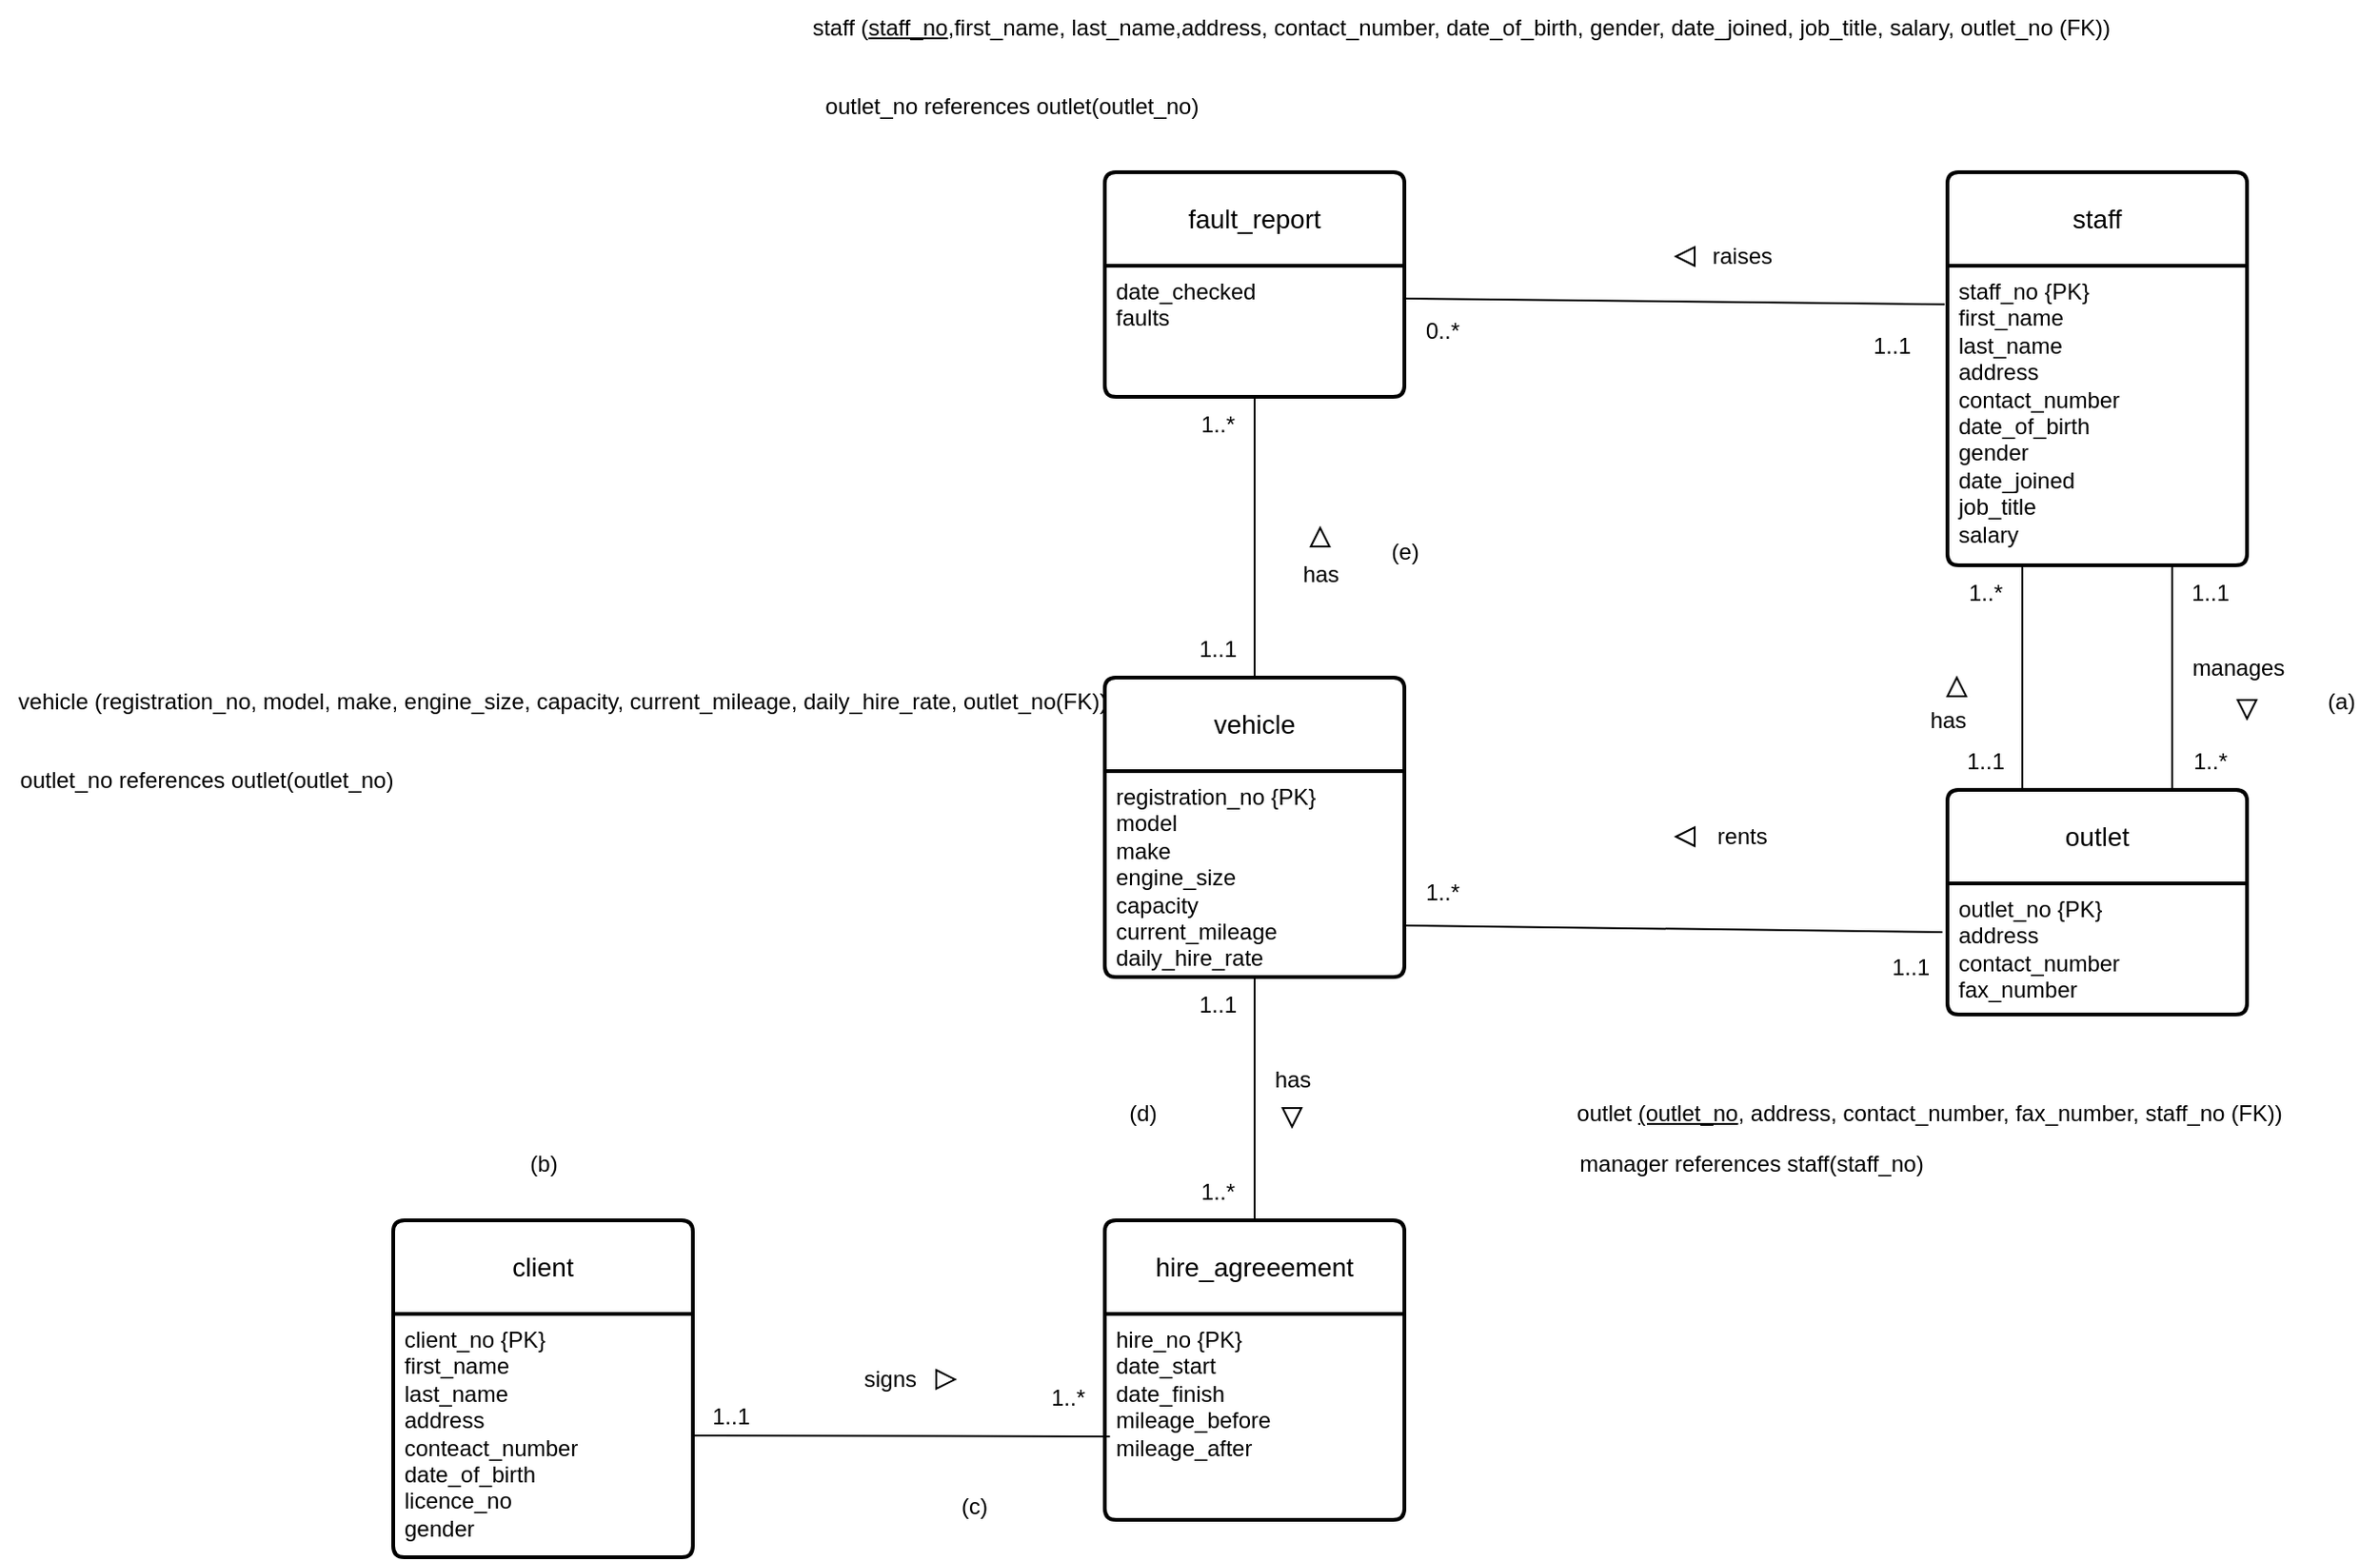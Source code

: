 <mxfile version="27.0.6">
  <diagram name="Page-1" id="iTH3-aclorHqS6xaNzX9">
    <mxGraphModel dx="2088" dy="664" grid="1" gridSize="10" guides="1" tooltips="1" connect="1" arrows="1" fold="1" page="1" pageScale="1" pageWidth="850" pageHeight="1100" math="0" shadow="0">
      <root>
        <mxCell id="0" />
        <mxCell id="1" parent="0" />
        <mxCell id="z2fp6Gsrct1kZspJMTov-1" value="fault_report" style="swimlane;childLayout=stackLayout;horizontal=1;startSize=50;horizontalStack=0;rounded=1;fontSize=14;fontStyle=0;strokeWidth=2;resizeParent=0;resizeLast=1;shadow=0;dashed=0;align=center;arcSize=4;whiteSpace=wrap;html=1;" vertex="1" parent="1">
          <mxGeometry x="110" y="110" width="160" height="120" as="geometry" />
        </mxCell>
        <mxCell id="z2fp6Gsrct1kZspJMTov-2" value="date_checked&lt;div&gt;faults&lt;/div&gt;" style="align=left;strokeColor=none;fillColor=none;spacingLeft=4;spacingRight=4;fontSize=12;verticalAlign=top;resizable=0;rotatable=0;part=1;html=1;whiteSpace=wrap;" vertex="1" parent="z2fp6Gsrct1kZspJMTov-1">
          <mxGeometry y="50" width="160" height="70" as="geometry" />
        </mxCell>
        <mxCell id="z2fp6Gsrct1kZspJMTov-3" value="staff" style="swimlane;childLayout=stackLayout;horizontal=1;startSize=50;horizontalStack=0;rounded=1;fontSize=14;fontStyle=0;strokeWidth=2;resizeParent=0;resizeLast=1;shadow=0;dashed=0;align=center;arcSize=4;whiteSpace=wrap;html=1;" vertex="1" parent="1">
          <mxGeometry x="560" y="110" width="160" height="210" as="geometry" />
        </mxCell>
        <mxCell id="z2fp6Gsrct1kZspJMTov-4" value="staff_no {PK}&lt;div&gt;first_name&lt;/div&gt;&lt;div&gt;last_name&lt;/div&gt;&lt;div&gt;address&lt;/div&gt;&lt;div&gt;contact_number&lt;/div&gt;&lt;div&gt;date_of_birth&lt;/div&gt;&lt;div&gt;gender&lt;/div&gt;&lt;div&gt;date_joined&lt;/div&gt;&lt;div&gt;job_title&lt;/div&gt;&lt;div&gt;salary&lt;/div&gt;" style="align=left;strokeColor=none;fillColor=none;spacingLeft=4;spacingRight=4;fontSize=12;verticalAlign=top;resizable=0;rotatable=0;part=1;html=1;whiteSpace=wrap;" vertex="1" parent="z2fp6Gsrct1kZspJMTov-3">
          <mxGeometry y="50" width="160" height="160" as="geometry" />
        </mxCell>
        <mxCell id="z2fp6Gsrct1kZspJMTov-5" value="vehicle" style="swimlane;childLayout=stackLayout;horizontal=1;startSize=50;horizontalStack=0;rounded=1;fontSize=14;fontStyle=0;strokeWidth=2;resizeParent=0;resizeLast=1;shadow=0;dashed=0;align=center;arcSize=4;whiteSpace=wrap;html=1;" vertex="1" parent="1">
          <mxGeometry x="110" y="380" width="160" height="160" as="geometry" />
        </mxCell>
        <mxCell id="z2fp6Gsrct1kZspJMTov-6" value="registration_no {PK}&lt;div&gt;model&lt;/div&gt;&lt;div&gt;make&lt;/div&gt;&lt;div&gt;engine_size&lt;/div&gt;&lt;div&gt;capacity&lt;/div&gt;&lt;div&gt;current_mileage&lt;/div&gt;&lt;div&gt;daily_hire_rate&lt;/div&gt;" style="align=left;strokeColor=none;fillColor=none;spacingLeft=4;spacingRight=4;fontSize=12;verticalAlign=top;resizable=0;rotatable=0;part=1;html=1;whiteSpace=wrap;" vertex="1" parent="z2fp6Gsrct1kZspJMTov-5">
          <mxGeometry y="50" width="160" height="110" as="geometry" />
        </mxCell>
        <mxCell id="z2fp6Gsrct1kZspJMTov-20" style="edgeStyle=none;rounded=0;orthogonalLoop=1;jettySize=auto;html=1;exitX=0.75;exitY=0;exitDx=0;exitDy=0;entryX=0.75;entryY=1;entryDx=0;entryDy=0;endArrow=none;startFill=0;" edge="1" parent="1" source="z2fp6Gsrct1kZspJMTov-7" target="z2fp6Gsrct1kZspJMTov-4">
          <mxGeometry relative="1" as="geometry" />
        </mxCell>
        <mxCell id="z2fp6Gsrct1kZspJMTov-7" value="outlet" style="swimlane;childLayout=stackLayout;horizontal=1;startSize=50;horizontalStack=0;rounded=1;fontSize=14;fontStyle=0;strokeWidth=2;resizeParent=0;resizeLast=1;shadow=0;dashed=0;align=center;arcSize=4;whiteSpace=wrap;html=1;" vertex="1" parent="1">
          <mxGeometry x="560" y="440" width="160" height="120" as="geometry" />
        </mxCell>
        <mxCell id="z2fp6Gsrct1kZspJMTov-8" value="outlet_no {PK}&lt;div&gt;address&lt;/div&gt;&lt;div&gt;contact_number&lt;/div&gt;&lt;div&gt;fax_number&lt;/div&gt;" style="align=left;strokeColor=none;fillColor=none;spacingLeft=4;spacingRight=4;fontSize=12;verticalAlign=top;resizable=0;rotatable=0;part=1;html=1;whiteSpace=wrap;" vertex="1" parent="z2fp6Gsrct1kZspJMTov-7">
          <mxGeometry y="50" width="160" height="70" as="geometry" />
        </mxCell>
        <mxCell id="z2fp6Gsrct1kZspJMTov-9" value="hire_agreeement" style="swimlane;childLayout=stackLayout;horizontal=1;startSize=50;horizontalStack=0;rounded=1;fontSize=14;fontStyle=0;strokeWidth=2;resizeParent=0;resizeLast=1;shadow=0;dashed=0;align=center;arcSize=4;whiteSpace=wrap;html=1;" vertex="1" parent="1">
          <mxGeometry x="110" y="670" width="160" height="160" as="geometry" />
        </mxCell>
        <mxCell id="z2fp6Gsrct1kZspJMTov-10" value="hire_no {PK}&lt;div&gt;date_start&lt;/div&gt;&lt;div&gt;date_finish&lt;/div&gt;&lt;div&gt;mileage_before&lt;/div&gt;&lt;div&gt;mileage_after&lt;/div&gt;&lt;div&gt;&lt;br&gt;&lt;/div&gt;" style="align=left;strokeColor=none;fillColor=none;spacingLeft=4;spacingRight=4;fontSize=12;verticalAlign=top;resizable=0;rotatable=0;part=1;html=1;whiteSpace=wrap;" vertex="1" parent="z2fp6Gsrct1kZspJMTov-9">
          <mxGeometry y="50" width="160" height="110" as="geometry" />
        </mxCell>
        <mxCell id="z2fp6Gsrct1kZspJMTov-11" value="client" style="swimlane;childLayout=stackLayout;horizontal=1;startSize=50;horizontalStack=0;rounded=1;fontSize=14;fontStyle=0;strokeWidth=2;resizeParent=0;resizeLast=1;shadow=0;dashed=0;align=center;arcSize=4;whiteSpace=wrap;html=1;" vertex="1" parent="1">
          <mxGeometry x="-270" y="670" width="160" height="180" as="geometry" />
        </mxCell>
        <mxCell id="z2fp6Gsrct1kZspJMTov-12" value="&lt;div&gt;client_no {PK}&lt;/div&gt;&lt;div&gt;first_name&lt;/div&gt;&lt;div&gt;last_name&lt;/div&gt;&lt;div&gt;address&lt;/div&gt;&lt;div&gt;conteact_number&lt;/div&gt;&lt;div&gt;date_of_birth&lt;/div&gt;&lt;div&gt;licence_no&lt;/div&gt;&lt;div&gt;gender&lt;/div&gt;" style="align=left;strokeColor=none;fillColor=none;spacingLeft=4;spacingRight=4;fontSize=12;verticalAlign=top;resizable=0;rotatable=0;part=1;html=1;whiteSpace=wrap;" vertex="1" parent="z2fp6Gsrct1kZspJMTov-11">
          <mxGeometry y="50" width="160" height="130" as="geometry" />
        </mxCell>
        <mxCell id="z2fp6Gsrct1kZspJMTov-15" style="rounded=0;orthogonalLoop=1;jettySize=auto;html=1;exitX=0.5;exitY=1;exitDx=0;exitDy=0;entryX=0.5;entryY=0;entryDx=0;entryDy=0;endArrow=none;startFill=0;" edge="1" parent="1" source="z2fp6Gsrct1kZspJMTov-2" target="z2fp6Gsrct1kZspJMTov-5">
          <mxGeometry relative="1" as="geometry" />
        </mxCell>
        <mxCell id="z2fp6Gsrct1kZspJMTov-16" style="edgeStyle=none;rounded=0;orthogonalLoop=1;jettySize=auto;html=1;exitX=0.5;exitY=1;exitDx=0;exitDy=0;entryX=0.5;entryY=0;entryDx=0;entryDy=0;endArrow=none;startFill=0;" edge="1" parent="1" source="z2fp6Gsrct1kZspJMTov-6" target="z2fp6Gsrct1kZspJMTov-9">
          <mxGeometry relative="1" as="geometry" />
        </mxCell>
        <mxCell id="z2fp6Gsrct1kZspJMTov-17" style="edgeStyle=none;rounded=0;orthogonalLoop=1;jettySize=auto;html=1;exitX=1;exitY=0.5;exitDx=0;exitDy=0;entryX=0.017;entryY=0.595;entryDx=0;entryDy=0;entryPerimeter=0;endArrow=none;startFill=0;" edge="1" parent="1" source="z2fp6Gsrct1kZspJMTov-12" target="z2fp6Gsrct1kZspJMTov-10">
          <mxGeometry relative="1" as="geometry" />
        </mxCell>
        <mxCell id="z2fp6Gsrct1kZspJMTov-18" style="edgeStyle=none;rounded=0;orthogonalLoop=1;jettySize=auto;html=1;exitX=1;exitY=0.75;exitDx=0;exitDy=0;entryX=-0.017;entryY=0.371;entryDx=0;entryDy=0;entryPerimeter=0;endArrow=none;startFill=0;" edge="1" parent="1" source="z2fp6Gsrct1kZspJMTov-6" target="z2fp6Gsrct1kZspJMTov-8">
          <mxGeometry relative="1" as="geometry" />
        </mxCell>
        <mxCell id="z2fp6Gsrct1kZspJMTov-19" style="edgeStyle=none;rounded=0;orthogonalLoop=1;jettySize=auto;html=1;exitX=0.25;exitY=1;exitDx=0;exitDy=0;entryX=0.25;entryY=0;entryDx=0;entryDy=0;endArrow=none;startFill=0;" edge="1" parent="1" source="z2fp6Gsrct1kZspJMTov-4" target="z2fp6Gsrct1kZspJMTov-7">
          <mxGeometry relative="1" as="geometry" />
        </mxCell>
        <mxCell id="z2fp6Gsrct1kZspJMTov-21" style="edgeStyle=none;rounded=0;orthogonalLoop=1;jettySize=auto;html=1;exitX=1;exitY=0.25;exitDx=0;exitDy=0;entryX=-0.009;entryY=0.129;entryDx=0;entryDy=0;entryPerimeter=0;endArrow=none;startFill=0;" edge="1" parent="1" source="z2fp6Gsrct1kZspJMTov-2" target="z2fp6Gsrct1kZspJMTov-4">
          <mxGeometry relative="1" as="geometry" />
        </mxCell>
        <mxCell id="z2fp6Gsrct1kZspJMTov-22" value="" style="triangle;whiteSpace=wrap;html=1;fillColor=light-dark(#FFFFFF,#FFFFFF);rotation=-180;" vertex="1" parent="1">
          <mxGeometry x="415" y="150" width="10" height="10" as="geometry" />
        </mxCell>
        <mxCell id="z2fp6Gsrct1kZspJMTov-23" value="" style="triangle;whiteSpace=wrap;html=1;fillColor=light-dark(#FFFFFF,#FFFFFF);rotation=-90;" vertex="1" parent="1">
          <mxGeometry x="220" y="300" width="10" height="10" as="geometry" />
        </mxCell>
        <mxCell id="z2fp6Gsrct1kZspJMTov-24" value="" style="triangle;whiteSpace=wrap;html=1;fillColor=light-dark(#FFFFFF,#FFFFFF);rotation=-90;" vertex="1" parent="1">
          <mxGeometry x="560" y="380" width="10" height="10" as="geometry" />
        </mxCell>
        <mxCell id="z2fp6Gsrct1kZspJMTov-25" value="" style="triangle;whiteSpace=wrap;html=1;fillColor=light-dark(#FFFFFF,#FFFFFF);rotation=90;" vertex="1" parent="1">
          <mxGeometry x="715" y="392" width="10" height="10" as="geometry" />
        </mxCell>
        <mxCell id="z2fp6Gsrct1kZspJMTov-26" value="" style="triangle;whiteSpace=wrap;html=1;fillColor=light-dark(#FFFFFF,#FFFFFF);rotation=-180;" vertex="1" parent="1">
          <mxGeometry x="415" y="460" width="10" height="10" as="geometry" />
        </mxCell>
        <mxCell id="z2fp6Gsrct1kZspJMTov-27" value="" style="triangle;whiteSpace=wrap;html=1;fillColor=light-dark(#FFFFFF,#FFFFFF);rotation=90;" vertex="1" parent="1">
          <mxGeometry x="205" y="610" width="10" height="10" as="geometry" />
        </mxCell>
        <mxCell id="z2fp6Gsrct1kZspJMTov-28" value="" style="triangle;whiteSpace=wrap;html=1;fillColor=light-dark(#FFFFFF,#FFFFFF);rotation=0;" vertex="1" parent="1">
          <mxGeometry x="20" y="750" width="10" height="10" as="geometry" />
        </mxCell>
        <mxCell id="z2fp6Gsrct1kZspJMTov-29" value="raises" style="text;html=1;align=center;verticalAlign=middle;resizable=0;points=[];autosize=1;strokeColor=none;fillColor=none;" vertex="1" parent="1">
          <mxGeometry x="420" y="140" width="60" height="30" as="geometry" />
        </mxCell>
        <mxCell id="z2fp6Gsrct1kZspJMTov-30" value="has" style="text;html=1;align=center;verticalAlign=middle;resizable=0;points=[];autosize=1;strokeColor=none;fillColor=none;" vertex="1" parent="1">
          <mxGeometry x="205" y="310" width="40" height="30" as="geometry" />
        </mxCell>
        <mxCell id="z2fp6Gsrct1kZspJMTov-31" value="has" style="text;html=1;align=center;verticalAlign=middle;resizable=0;points=[];autosize=1;strokeColor=none;fillColor=none;" vertex="1" parent="1">
          <mxGeometry x="540" y="388" width="40" height="30" as="geometry" />
        </mxCell>
        <mxCell id="z2fp6Gsrct1kZspJMTov-32" value="manages" style="text;html=1;align=center;verticalAlign=middle;resizable=0;points=[];autosize=1;strokeColor=none;fillColor=none;" vertex="1" parent="1">
          <mxGeometry x="680" y="360" width="70" height="30" as="geometry" />
        </mxCell>
        <mxCell id="z2fp6Gsrct1kZspJMTov-33" value="rents" style="text;html=1;align=center;verticalAlign=middle;resizable=0;points=[];autosize=1;strokeColor=none;fillColor=none;" vertex="1" parent="1">
          <mxGeometry x="425" y="450" width="50" height="30" as="geometry" />
        </mxCell>
        <mxCell id="z2fp6Gsrct1kZspJMTov-34" value="has" style="text;html=1;align=center;verticalAlign=middle;resizable=0;points=[];autosize=1;strokeColor=none;fillColor=none;" vertex="1" parent="1">
          <mxGeometry x="190" y="580" width="40" height="30" as="geometry" />
        </mxCell>
        <mxCell id="z2fp6Gsrct1kZspJMTov-35" value="signs" style="text;html=1;align=center;verticalAlign=middle;resizable=0;points=[];autosize=1;strokeColor=none;fillColor=none;" vertex="1" parent="1">
          <mxGeometry x="-30" y="740" width="50" height="30" as="geometry" />
        </mxCell>
        <mxCell id="z2fp6Gsrct1kZspJMTov-36" value="(b)" style="text;html=1;align=center;verticalAlign=middle;resizable=0;points=[];autosize=1;strokeColor=none;fillColor=none;" vertex="1" parent="1">
          <mxGeometry x="-210" y="625" width="40" height="30" as="geometry" />
        </mxCell>
        <mxCell id="z2fp6Gsrct1kZspJMTov-38" value="(c)" style="text;html=1;align=center;verticalAlign=middle;resizable=0;points=[];autosize=1;strokeColor=none;fillColor=none;" vertex="1" parent="1">
          <mxGeometry x="20" y="808" width="40" height="30" as="geometry" />
        </mxCell>
        <mxCell id="z2fp6Gsrct1kZspJMTov-39" value="(d)" style="text;html=1;align=center;verticalAlign=middle;resizable=0;points=[];autosize=1;strokeColor=none;fillColor=none;" vertex="1" parent="1">
          <mxGeometry x="110" y="598" width="40" height="30" as="geometry" />
        </mxCell>
        <mxCell id="z2fp6Gsrct1kZspJMTov-40" value="(e)" style="text;html=1;align=center;verticalAlign=middle;resizable=0;points=[];autosize=1;strokeColor=none;fillColor=none;" vertex="1" parent="1">
          <mxGeometry x="250" y="298" width="40" height="30" as="geometry" />
        </mxCell>
        <mxCell id="z2fp6Gsrct1kZspJMTov-41" value="(a)" style="text;html=1;align=center;verticalAlign=middle;resizable=0;points=[];autosize=1;strokeColor=none;fillColor=none;" vertex="1" parent="1">
          <mxGeometry x="750" y="378" width="40" height="30" as="geometry" />
        </mxCell>
        <mxCell id="z2fp6Gsrct1kZspJMTov-42" value="1..1" style="text;html=1;align=center;verticalAlign=middle;resizable=0;points=[];autosize=1;strokeColor=none;fillColor=none;" vertex="1" parent="1">
          <mxGeometry x="510" y="188" width="40" height="30" as="geometry" />
        </mxCell>
        <mxCell id="z2fp6Gsrct1kZspJMTov-43" value="1..1" style="text;html=1;align=center;verticalAlign=middle;resizable=0;points=[];autosize=1;strokeColor=none;fillColor=none;" vertex="1" parent="1">
          <mxGeometry x="560" y="410" width="40" height="30" as="geometry" />
        </mxCell>
        <mxCell id="z2fp6Gsrct1kZspJMTov-44" value="1..1" style="text;html=1;align=center;verticalAlign=middle;resizable=0;points=[];autosize=1;strokeColor=none;fillColor=none;" vertex="1" parent="1">
          <mxGeometry x="680" y="320" width="40" height="30" as="geometry" />
        </mxCell>
        <mxCell id="z2fp6Gsrct1kZspJMTov-45" value="1..1" style="text;html=1;align=center;verticalAlign=middle;resizable=0;points=[];autosize=1;strokeColor=none;fillColor=none;" vertex="1" parent="1">
          <mxGeometry x="150" y="350" width="40" height="30" as="geometry" />
        </mxCell>
        <mxCell id="z2fp6Gsrct1kZspJMTov-46" value="1..1" style="text;html=1;align=center;verticalAlign=middle;resizable=0;points=[];autosize=1;strokeColor=none;fillColor=none;" vertex="1" parent="1">
          <mxGeometry x="150" y="540" width="40" height="30" as="geometry" />
        </mxCell>
        <mxCell id="z2fp6Gsrct1kZspJMTov-47" value="1..1" style="text;html=1;align=center;verticalAlign=middle;resizable=0;points=[];autosize=1;strokeColor=none;fillColor=none;" vertex="1" parent="1">
          <mxGeometry x="-110" y="760" width="40" height="30" as="geometry" />
        </mxCell>
        <mxCell id="z2fp6Gsrct1kZspJMTov-48" value="1..1" style="text;html=1;align=center;verticalAlign=middle;resizable=0;points=[];autosize=1;strokeColor=none;fillColor=none;" vertex="1" parent="1">
          <mxGeometry x="520" y="520" width="40" height="30" as="geometry" />
        </mxCell>
        <mxCell id="z2fp6Gsrct1kZspJMTov-49" value="1..*" style="text;html=1;align=center;verticalAlign=middle;resizable=0;points=[];autosize=1;strokeColor=none;fillColor=none;" vertex="1" parent="1">
          <mxGeometry x="70" y="750" width="40" height="30" as="geometry" />
        </mxCell>
        <mxCell id="z2fp6Gsrct1kZspJMTov-50" value="1..*" style="text;html=1;align=center;verticalAlign=middle;resizable=0;points=[];autosize=1;strokeColor=none;fillColor=none;" vertex="1" parent="1">
          <mxGeometry x="150" y="640" width="40" height="30" as="geometry" />
        </mxCell>
        <mxCell id="z2fp6Gsrct1kZspJMTov-51" value="1..*" style="text;html=1;align=center;verticalAlign=middle;resizable=0;points=[];autosize=1;strokeColor=none;fillColor=none;" vertex="1" parent="1">
          <mxGeometry x="150" y="230" width="40" height="30" as="geometry" />
        </mxCell>
        <mxCell id="z2fp6Gsrct1kZspJMTov-52" value="1..*" style="text;html=1;align=center;verticalAlign=middle;resizable=0;points=[];autosize=1;strokeColor=none;fillColor=none;" vertex="1" parent="1">
          <mxGeometry x="270" y="480" width="40" height="30" as="geometry" />
        </mxCell>
        <mxCell id="z2fp6Gsrct1kZspJMTov-53" value="1..*" style="text;html=1;align=center;verticalAlign=middle;resizable=0;points=[];autosize=1;strokeColor=none;fillColor=none;" vertex="1" parent="1">
          <mxGeometry x="560" y="320" width="40" height="30" as="geometry" />
        </mxCell>
        <mxCell id="z2fp6Gsrct1kZspJMTov-54" value="1..*" style="text;html=1;align=center;verticalAlign=middle;resizable=0;points=[];autosize=1;strokeColor=none;fillColor=none;" vertex="1" parent="1">
          <mxGeometry x="680" y="410" width="40" height="30" as="geometry" />
        </mxCell>
        <mxCell id="z2fp6Gsrct1kZspJMTov-55" value="0..*" style="text;html=1;align=center;verticalAlign=middle;resizable=0;points=[];autosize=1;strokeColor=none;fillColor=none;" vertex="1" parent="1">
          <mxGeometry x="270" y="180" width="40" height="30" as="geometry" />
        </mxCell>
        <mxCell id="z2fp6Gsrct1kZspJMTov-56" value="staff (&lt;u&gt;staff_no&lt;/u&gt;,first_name, last_name,address, contact_number, date_of_birth, gender, date_joined, job_title, salary, outlet_no (FK))" style="text;html=1;align=center;verticalAlign=middle;resizable=0;points=[];autosize=1;strokeColor=none;fillColor=none;" vertex="1" parent="1">
          <mxGeometry x="-60" y="18" width="720" height="30" as="geometry" />
        </mxCell>
        <mxCell id="z2fp6Gsrct1kZspJMTov-57" value="outlet_no references outlet(outlet_no)" style="text;html=1;align=center;verticalAlign=middle;resizable=0;points=[];autosize=1;strokeColor=none;fillColor=none;" vertex="1" parent="1">
          <mxGeometry x="-50" y="60" width="220" height="30" as="geometry" />
        </mxCell>
        <mxCell id="z2fp6Gsrct1kZspJMTov-58" value="outlet &lt;u&gt;(outlet_no&lt;/u&gt;, address, contact_number, fax_number, staff_no (FK))" style="text;html=1;align=center;verticalAlign=middle;resizable=0;points=[];autosize=1;strokeColor=none;fillColor=none;" vertex="1" parent="1">
          <mxGeometry x="350" y="598" width="400" height="30" as="geometry" />
        </mxCell>
        <mxCell id="z2fp6Gsrct1kZspJMTov-59" value="manager references staff(staff_no)" style="text;html=1;align=center;verticalAlign=middle;resizable=0;points=[];autosize=1;strokeColor=none;fillColor=none;" vertex="1" parent="1">
          <mxGeometry x="350" y="625" width="210" height="30" as="geometry" />
        </mxCell>
        <mxCell id="z2fp6Gsrct1kZspJMTov-60" value="vehicle (registration_no, model, make, engine_size, capacity, current_mileage, daily_hire_rate, outlet_no(FK))" style="text;html=1;align=center;verticalAlign=middle;resizable=0;points=[];autosize=1;strokeColor=none;fillColor=none;" vertex="1" parent="1">
          <mxGeometry x="-480" y="378" width="600" height="30" as="geometry" />
        </mxCell>
        <mxCell id="z2fp6Gsrct1kZspJMTov-61" value="outlet_no references outlet(outlet_no)" style="text;html=1;align=center;verticalAlign=middle;resizable=0;points=[];autosize=1;strokeColor=none;fillColor=none;" vertex="1" parent="1">
          <mxGeometry x="-480" y="420" width="220" height="30" as="geometry" />
        </mxCell>
      </root>
    </mxGraphModel>
  </diagram>
</mxfile>

